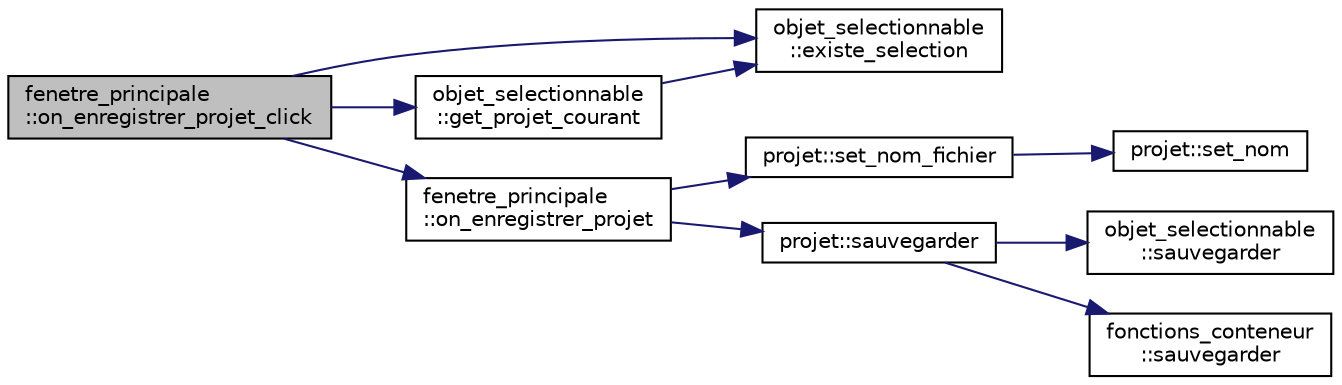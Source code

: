 digraph "fenetre_principale::on_enregistrer_projet_click"
{
  edge [fontname="Helvetica",fontsize="10",labelfontname="Helvetica",labelfontsize="10"];
  node [fontname="Helvetica",fontsize="10",shape=record];
  rankdir="LR";
  Node1173 [label="fenetre_principale\l::on_enregistrer_projet_click",height=0.2,width=0.4,color="black", fillcolor="grey75", style="filled", fontcolor="black"];
  Node1173 -> Node1174 [color="midnightblue",fontsize="10",style="solid",fontname="Helvetica"];
  Node1174 [label="objet_selectionnable\l::existe_selection",height=0.2,width=0.4,color="black", fillcolor="white", style="filled",URL="$classobjet__selectionnable.html#ad3c9ec08e1036a463b6b82176d52364d",tooltip="Indique s&#39;il existe un objet sélectionné. "];
  Node1173 -> Node1175 [color="midnightblue",fontsize="10",style="solid",fontname="Helvetica"];
  Node1175 [label="fenetre_principale\l::on_enregistrer_projet",height=0.2,width=0.4,color="black", fillcolor="white", style="filled",URL="$classfenetre__principale.html#a31a75b71153c61bb51cc1226eed99cfa",tooltip="Enregistre un projet donné avec un nom de fichier spécifié. "];
  Node1175 -> Node1176 [color="midnightblue",fontsize="10",style="solid",fontname="Helvetica"];
  Node1176 [label="projet::set_nom_fichier",height=0.2,width=0.4,color="black", fillcolor="white", style="filled",URL="$classprojet.html#ad8800652d03f73eaad197af702d3d133",tooltip="Initialise le nom du fchier. "];
  Node1176 -> Node1177 [color="midnightblue",fontsize="10",style="solid",fontname="Helvetica"];
  Node1177 [label="projet::set_nom",height=0.2,width=0.4,color="black", fillcolor="white", style="filled",URL="$classprojet.html#a3020254e65eb57b4c36bf7990021ad2b",tooltip="Initialise le nom du projet. "];
  Node1175 -> Node1178 [color="midnightblue",fontsize="10",style="solid",fontname="Helvetica"];
  Node1178 [label="projet::sauvegarder",height=0.2,width=0.4,color="black", fillcolor="white", style="filled",URL="$classprojet.html#a83aaa7aa7215729f319047a1f74d0a31",tooltip="Sauvegarde le projet dans un flux donné. "];
  Node1178 -> Node1179 [color="midnightblue",fontsize="10",style="solid",fontname="Helvetica"];
  Node1179 [label="objet_selectionnable\l::sauvegarder",height=0.2,width=0.4,color="black", fillcolor="white", style="filled",URL="$classobjet__selectionnable.html#af4f1e02d8ede68cfb073770ed85e4899",tooltip="Sauvegarde l&#39;objet sélectionnable dans un flux donné. "];
  Node1178 -> Node1180 [color="midnightblue",fontsize="10",style="solid",fontname="Helvetica"];
  Node1180 [label="fonctions_conteneur\l::sauvegarder",height=0.2,width=0.4,color="black", fillcolor="white", style="filled",URL="$classfonctions__conteneur.html#a45ec80993babd844410c429794357871",tooltip="Sauvegarde le fonctions_conteneur dans un flux donné. "];
  Node1173 -> Node1181 [color="midnightblue",fontsize="10",style="solid",fontname="Helvetica"];
  Node1181 [label="objet_selectionnable\l::get_projet_courant",height=0.2,width=0.4,color="black", fillcolor="white", style="filled",URL="$classobjet__selectionnable.html#afdc2163828d829f786887b60e11e4717",tooltip="Retourne le projet de la sélection courante. "];
  Node1181 -> Node1174 [color="midnightblue",fontsize="10",style="solid",fontname="Helvetica"];
}
